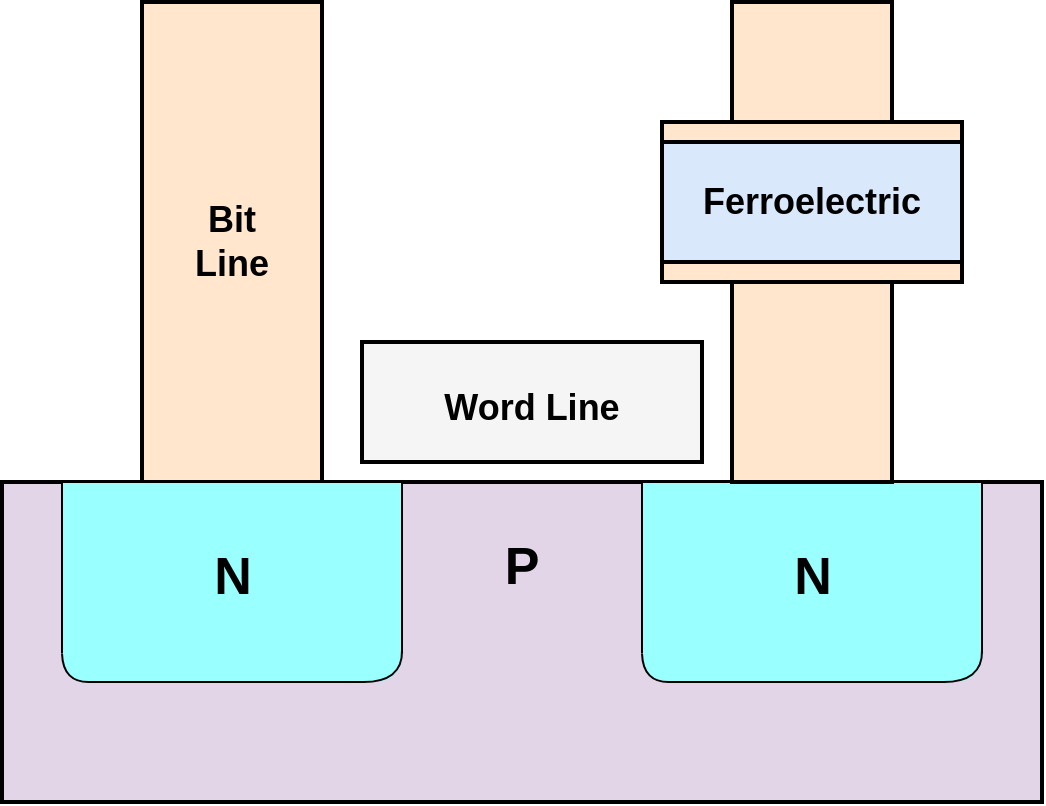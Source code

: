 <mxfile version="26.0.16">
  <diagram name="Page-1" id="Z24QSPtJqHIgDyFdkR6d">
    <mxGraphModel dx="819" dy="478" grid="1" gridSize="10" guides="1" tooltips="1" connect="1" arrows="1" fold="1" page="1" pageScale="1" pageWidth="1169" pageHeight="827" math="0" shadow="0">
      <root>
        <mxCell id="0" />
        <mxCell id="1" parent="0" />
        <mxCell id="fQidzsPtYpPsnAQ1wcoj-1" value="" style="rounded=0;whiteSpace=wrap;html=1;fillColor=#e1d5e7;strokeColor=#000000;strokeWidth=2;" vertex="1" parent="1">
          <mxGeometry x="120" y="320" width="520" height="160" as="geometry" />
        </mxCell>
        <mxCell id="fQidzsPtYpPsnAQ1wcoj-14" value="" style="group" vertex="1" connectable="0" parent="1">
          <mxGeometry x="440" y="320" width="170" height="100" as="geometry" />
        </mxCell>
        <mxCell id="fQidzsPtYpPsnAQ1wcoj-3" value="" style="rounded=0;whiteSpace=wrap;html=1;fillColor=#99FFFF;strokeColor=none;" vertex="1" parent="fQidzsPtYpPsnAQ1wcoj-14">
          <mxGeometry width="170.0" height="85.714" as="geometry" />
        </mxCell>
        <mxCell id="fQidzsPtYpPsnAQ1wcoj-4" value="" style="rounded=1;whiteSpace=wrap;html=1;fillColor=#99FFFF;strokeColor=none;" vertex="1" parent="fQidzsPtYpPsnAQ1wcoj-14">
          <mxGeometry y="14.286" width="170.0" height="85.714" as="geometry" />
        </mxCell>
        <mxCell id="fQidzsPtYpPsnAQ1wcoj-8" value="" style="endArrow=none;html=1;rounded=0;edgeStyle=orthogonalEdgeStyle;elbow=vertical;curved=1;exitX=0.896;exitY=1.004;exitDx=0;exitDy=0;exitPerimeter=0;" edge="1" parent="fQidzsPtYpPsnAQ1wcoj-14">
          <mxGeometry width="50" height="50" relative="1" as="geometry">
            <mxPoint x="149.487" y="100" as="sourcePoint" />
            <mxPoint x="170.0" y="83.943" as="targetPoint" />
          </mxGeometry>
        </mxCell>
        <mxCell id="fQidzsPtYpPsnAQ1wcoj-9" value="" style="endArrow=none;html=1;rounded=0;edgeStyle=orthogonalEdgeStyle;curved=1;" edge="1" parent="fQidzsPtYpPsnAQ1wcoj-14">
          <mxGeometry width="50" height="50" relative="1" as="geometry">
            <mxPoint x="14.167" y="100" as="sourcePoint" />
            <mxPoint y="85.714" as="targetPoint" />
          </mxGeometry>
        </mxCell>
        <mxCell id="fQidzsPtYpPsnAQ1wcoj-10" value="" style="endArrow=none;html=1;rounded=0;exitX=0.082;exitY=1;exitDx=0;exitDy=0;exitPerimeter=0;" edge="1" parent="fQidzsPtYpPsnAQ1wcoj-14" source="fQidzsPtYpPsnAQ1wcoj-4">
          <mxGeometry width="50" height="50" relative="1" as="geometry">
            <mxPoint x="19.833" y="105.714" as="sourcePoint" />
            <mxPoint x="151.583" y="100" as="targetPoint" />
          </mxGeometry>
        </mxCell>
        <mxCell id="fQidzsPtYpPsnAQ1wcoj-11" value="" style="endArrow=none;html=1;rounded=0;exitX=0;exitY=0.833;exitDx=0;exitDy=0;exitPerimeter=0;entryX=0;entryY=0;entryDx=0;entryDy=0;" edge="1" parent="fQidzsPtYpPsnAQ1wcoj-14" source="fQidzsPtYpPsnAQ1wcoj-4" target="fQidzsPtYpPsnAQ1wcoj-3">
          <mxGeometry width="50" height="50" relative="1" as="geometry">
            <mxPoint x="-14.167" y="85.714" as="sourcePoint" />
            <mxPoint x="56.667" y="14.286" as="targetPoint" />
          </mxGeometry>
        </mxCell>
        <mxCell id="fQidzsPtYpPsnAQ1wcoj-12" value="" style="endArrow=none;html=1;rounded=0;exitX=0;exitY=0;exitDx=0;exitDy=0;entryX=1;entryY=0;entryDx=0;entryDy=0;" edge="1" parent="fQidzsPtYpPsnAQ1wcoj-14" source="fQidzsPtYpPsnAQ1wcoj-3" target="fQidzsPtYpPsnAQ1wcoj-3">
          <mxGeometry width="50" height="50" relative="1" as="geometry">
            <mxPoint x="14.167" y="57.143" as="sourcePoint" />
            <mxPoint x="85.0" y="-14.286" as="targetPoint" />
          </mxGeometry>
        </mxCell>
        <mxCell id="fQidzsPtYpPsnAQ1wcoj-13" value="" style="endArrow=none;html=1;rounded=0;entryX=1;entryY=0;entryDx=0;entryDy=0;" edge="1" parent="fQidzsPtYpPsnAQ1wcoj-14" target="fQidzsPtYpPsnAQ1wcoj-3">
          <mxGeometry width="50" height="50" relative="1" as="geometry">
            <mxPoint x="170.0" y="85.714" as="sourcePoint" />
            <mxPoint x="170.0" y="14.286" as="targetPoint" />
          </mxGeometry>
        </mxCell>
        <mxCell id="fQidzsPtYpPsnAQ1wcoj-28" value="&lt;h1 style=&quot;margin-top: 0px;&quot;&gt;&lt;font style=&quot;font-size: 26px;&quot;&gt;N&lt;/font&gt;&lt;/h1&gt;" style="text;html=1;whiteSpace=wrap;overflow=hidden;rounded=0;align=center;" vertex="1" parent="fQidzsPtYpPsnAQ1wcoj-14">
          <mxGeometry x="60.714" y="25.0" width="48.571" height="50" as="geometry" />
        </mxCell>
        <mxCell id="fQidzsPtYpPsnAQ1wcoj-24" value="" style="rounded=0;whiteSpace=wrap;html=1;fillColor=#ffe6cc;strokeColor=#000000;strokeWidth=2;" vertex="1" parent="1">
          <mxGeometry x="190" y="80" width="90" height="240" as="geometry" />
        </mxCell>
        <mxCell id="fQidzsPtYpPsnAQ1wcoj-29" value="&lt;h1 style=&quot;margin-top: 0px;&quot;&gt;&lt;font style=&quot;font-size: 26px;&quot;&gt;P&lt;/font&gt;&lt;/h1&gt;" style="text;html=1;whiteSpace=wrap;overflow=hidden;rounded=0;align=center;" vertex="1" parent="1">
          <mxGeometry x="360" y="340" width="40" height="40" as="geometry" />
        </mxCell>
        <mxCell id="fQidzsPtYpPsnAQ1wcoj-32" value="" style="rounded=0;whiteSpace=wrap;html=1;fillColor=#ffe6cc;strokeColor=#000000;strokeWidth=2;" vertex="1" parent="1">
          <mxGeometry x="485" y="220" width="80" height="100" as="geometry" />
        </mxCell>
        <mxCell id="fQidzsPtYpPsnAQ1wcoj-34" value="&lt;font style=&quot;font-size: 18px;&quot;&gt;&lt;b&gt;Bit&lt;/b&gt;&lt;/font&gt;&lt;div&gt;&lt;font style=&quot;font-size: 18px;&quot;&gt;&lt;b&gt;Line&lt;/b&gt;&lt;/font&gt;&lt;/div&gt;" style="text;html=1;align=center;verticalAlign=middle;whiteSpace=wrap;rounded=0;" vertex="1" parent="1">
          <mxGeometry x="205" y="175" width="60" height="50" as="geometry" />
        </mxCell>
        <mxCell id="fQidzsPtYpPsnAQ1wcoj-37" value="" style="rounded=0;whiteSpace=wrap;html=1;fillColor=#ffe6cc;strokeColor=#000000;strokeWidth=2;" vertex="1" parent="1">
          <mxGeometry x="485" y="80" width="80" height="60" as="geometry" />
        </mxCell>
        <mxCell id="fQidzsPtYpPsnAQ1wcoj-39" value="" style="group;strokeWidth=2;" vertex="1" connectable="0" parent="1">
          <mxGeometry x="300" y="250" width="170" height="60" as="geometry" />
        </mxCell>
        <mxCell id="fQidzsPtYpPsnAQ1wcoj-30" value="" style="rounded=0;whiteSpace=wrap;html=1;fillColor=#f5f5f5;fontColor=#333333;strokeColor=#000000;strokeWidth=2;" vertex="1" parent="fQidzsPtYpPsnAQ1wcoj-39">
          <mxGeometry width="170" height="60" as="geometry" />
        </mxCell>
        <mxCell id="fQidzsPtYpPsnAQ1wcoj-31" value="&lt;h1 style=&quot;margin-top: 0px;&quot;&gt;&lt;font style=&quot;font-size: 18px;&quot;&gt;Word Line&lt;/font&gt;&lt;/h1&gt;" style="text;html=1;whiteSpace=wrap;overflow=hidden;rounded=0;align=center;" vertex="1" parent="fQidzsPtYpPsnAQ1wcoj-39">
          <mxGeometry y="10" width="170" height="40" as="geometry" />
        </mxCell>
        <mxCell id="fQidzsPtYpPsnAQ1wcoj-40" value="" style="group;strokeWidth=2;" vertex="1" connectable="0" parent="1">
          <mxGeometry x="450" y="140" width="150" height="80" as="geometry" />
        </mxCell>
        <mxCell id="fQidzsPtYpPsnAQ1wcoj-35" value="" style="rounded=0;whiteSpace=wrap;html=1;fillColor=#ffe6cc;strokeColor=#000000;strokeWidth=2;" vertex="1" parent="fQidzsPtYpPsnAQ1wcoj-40">
          <mxGeometry width="150" height="80" as="geometry" />
        </mxCell>
        <mxCell id="fQidzsPtYpPsnAQ1wcoj-36" value="" style="rounded=0;whiteSpace=wrap;html=1;fillColor=#dae8fc;strokeColor=#000000;strokeWidth=2;" vertex="1" parent="fQidzsPtYpPsnAQ1wcoj-40">
          <mxGeometry y="10" width="150" height="60" as="geometry" />
        </mxCell>
        <mxCell id="fQidzsPtYpPsnAQ1wcoj-38" value="&lt;span style=&quot;font-size: 18px;&quot;&gt;&lt;b&gt;Ferroelectric&lt;/b&gt;&lt;/span&gt;" style="text;html=1;align=center;verticalAlign=middle;whiteSpace=wrap;rounded=0;" vertex="1" parent="fQidzsPtYpPsnAQ1wcoj-40">
          <mxGeometry x="6.25" y="15" width="137.5" height="50" as="geometry" />
        </mxCell>
        <mxCell id="fQidzsPtYpPsnAQ1wcoj-42" value="" style="group" vertex="1" connectable="0" parent="1">
          <mxGeometry x="150" y="320" width="170" height="100" as="geometry" />
        </mxCell>
        <mxCell id="fQidzsPtYpPsnAQ1wcoj-43" value="" style="rounded=0;whiteSpace=wrap;html=1;fillColor=#99FFFF;strokeColor=none;" vertex="1" parent="fQidzsPtYpPsnAQ1wcoj-42">
          <mxGeometry width="170.0" height="85.714" as="geometry" />
        </mxCell>
        <mxCell id="fQidzsPtYpPsnAQ1wcoj-44" value="" style="rounded=1;whiteSpace=wrap;html=1;fillColor=#99FFFF;strokeColor=none;" vertex="1" parent="fQidzsPtYpPsnAQ1wcoj-42">
          <mxGeometry y="14.286" width="170.0" height="85.714" as="geometry" />
        </mxCell>
        <mxCell id="fQidzsPtYpPsnAQ1wcoj-45" value="" style="endArrow=none;html=1;rounded=0;edgeStyle=orthogonalEdgeStyle;elbow=vertical;curved=1;exitX=0.896;exitY=1.004;exitDx=0;exitDy=0;exitPerimeter=0;" edge="1" parent="fQidzsPtYpPsnAQ1wcoj-42">
          <mxGeometry width="50" height="50" relative="1" as="geometry">
            <mxPoint x="149.487" y="100" as="sourcePoint" />
            <mxPoint x="170.0" y="83.943" as="targetPoint" />
          </mxGeometry>
        </mxCell>
        <mxCell id="fQidzsPtYpPsnAQ1wcoj-46" value="" style="endArrow=none;html=1;rounded=0;edgeStyle=orthogonalEdgeStyle;curved=1;" edge="1" parent="fQidzsPtYpPsnAQ1wcoj-42">
          <mxGeometry width="50" height="50" relative="1" as="geometry">
            <mxPoint x="14.167" y="100" as="sourcePoint" />
            <mxPoint y="85.714" as="targetPoint" />
          </mxGeometry>
        </mxCell>
        <mxCell id="fQidzsPtYpPsnAQ1wcoj-47" value="" style="endArrow=none;html=1;rounded=0;exitX=0.082;exitY=1;exitDx=0;exitDy=0;exitPerimeter=0;" edge="1" parent="fQidzsPtYpPsnAQ1wcoj-42" source="fQidzsPtYpPsnAQ1wcoj-44">
          <mxGeometry width="50" height="50" relative="1" as="geometry">
            <mxPoint x="19.833" y="105.714" as="sourcePoint" />
            <mxPoint x="151.583" y="100" as="targetPoint" />
          </mxGeometry>
        </mxCell>
        <mxCell id="fQidzsPtYpPsnAQ1wcoj-48" value="" style="endArrow=none;html=1;rounded=0;exitX=0;exitY=0.833;exitDx=0;exitDy=0;exitPerimeter=0;entryX=0;entryY=0;entryDx=0;entryDy=0;" edge="1" parent="fQidzsPtYpPsnAQ1wcoj-42" source="fQidzsPtYpPsnAQ1wcoj-44" target="fQidzsPtYpPsnAQ1wcoj-43">
          <mxGeometry width="50" height="50" relative="1" as="geometry">
            <mxPoint x="-14.167" y="85.714" as="sourcePoint" />
            <mxPoint x="56.667" y="14.286" as="targetPoint" />
          </mxGeometry>
        </mxCell>
        <mxCell id="fQidzsPtYpPsnAQ1wcoj-49" value="" style="endArrow=none;html=1;rounded=0;exitX=0;exitY=0;exitDx=0;exitDy=0;entryX=1;entryY=0;entryDx=0;entryDy=0;" edge="1" parent="fQidzsPtYpPsnAQ1wcoj-42" source="fQidzsPtYpPsnAQ1wcoj-43" target="fQidzsPtYpPsnAQ1wcoj-43">
          <mxGeometry width="50" height="50" relative="1" as="geometry">
            <mxPoint x="14.167" y="57.143" as="sourcePoint" />
            <mxPoint x="85.0" y="-14.286" as="targetPoint" />
          </mxGeometry>
        </mxCell>
        <mxCell id="fQidzsPtYpPsnAQ1wcoj-50" value="" style="endArrow=none;html=1;rounded=0;entryX=1;entryY=0;entryDx=0;entryDy=0;" edge="1" parent="fQidzsPtYpPsnAQ1wcoj-42" target="fQidzsPtYpPsnAQ1wcoj-43">
          <mxGeometry width="50" height="50" relative="1" as="geometry">
            <mxPoint x="170.0" y="85.714" as="sourcePoint" />
            <mxPoint x="170.0" y="14.286" as="targetPoint" />
          </mxGeometry>
        </mxCell>
        <mxCell id="fQidzsPtYpPsnAQ1wcoj-51" value="&lt;h1 style=&quot;margin-top: 0px;&quot;&gt;&lt;font style=&quot;font-size: 26px;&quot;&gt;N&lt;/font&gt;&lt;/h1&gt;" style="text;html=1;whiteSpace=wrap;overflow=hidden;rounded=0;align=center;" vertex="1" parent="fQidzsPtYpPsnAQ1wcoj-42">
          <mxGeometry x="60.714" y="25.0" width="48.571" height="50" as="geometry" />
        </mxCell>
      </root>
    </mxGraphModel>
  </diagram>
</mxfile>
